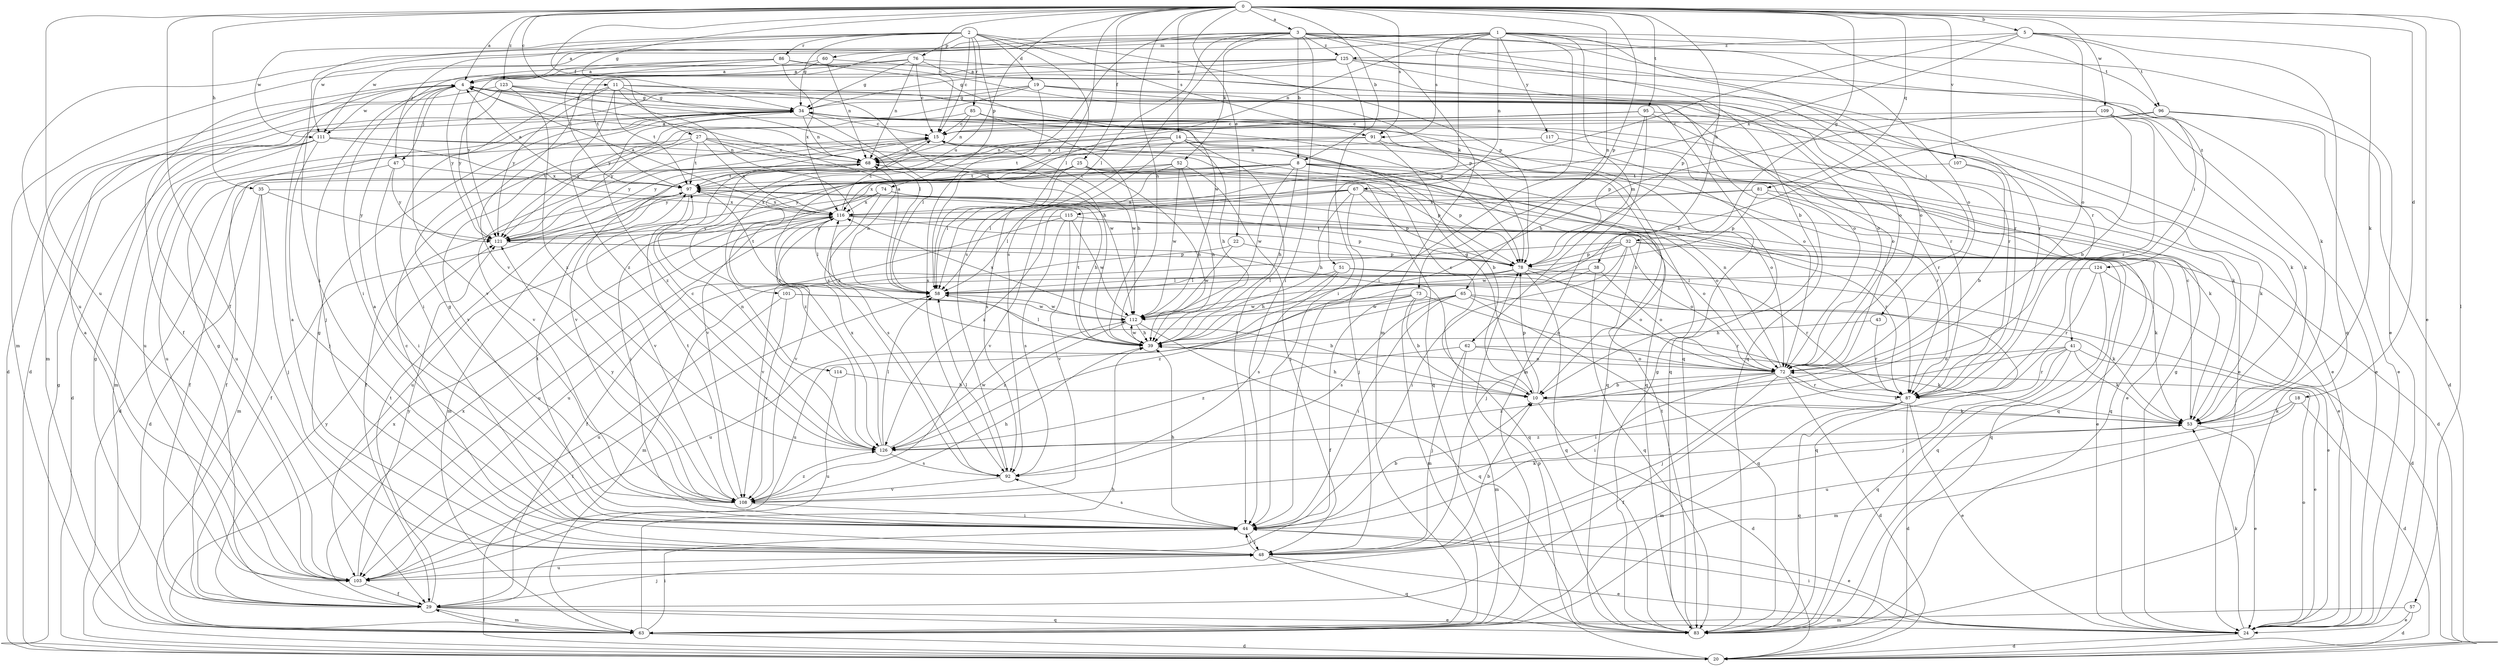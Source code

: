 strict digraph  {
0;
1;
2;
3;
4;
5;
8;
10;
11;
14;
15;
18;
19;
20;
22;
24;
25;
27;
29;
32;
34;
35;
38;
39;
41;
43;
44;
47;
48;
51;
52;
53;
57;
58;
60;
62;
63;
65;
67;
68;
72;
73;
74;
76;
78;
81;
83;
85;
86;
87;
91;
92;
95;
96;
97;
101;
103;
107;
108;
109;
111;
112;
114;
115;
116;
117;
121;
123;
124;
125;
126;
0 -> 3  [label=a];
0 -> 4  [label=a];
0 -> 5  [label=b];
0 -> 8  [label=b];
0 -> 11  [label=c];
0 -> 14  [label=c];
0 -> 15  [label=c];
0 -> 18  [label=d];
0 -> 22  [label=e];
0 -> 24  [label=e];
0 -> 25  [label=f];
0 -> 27  [label=f];
0 -> 29  [label=f];
0 -> 32  [label=g];
0 -> 34  [label=g];
0 -> 35  [label=h];
0 -> 38  [label=h];
0 -> 39  [label=h];
0 -> 57  [label=l];
0 -> 58  [label=l];
0 -> 65  [label=n];
0 -> 73  [label=p];
0 -> 81  [label=q];
0 -> 91  [label=s];
0 -> 95  [label=t];
0 -> 101  [label=u];
0 -> 103  [label=u];
0 -> 107  [label=v];
0 -> 109  [label=w];
0 -> 123  [label=z];
1 -> 41  [label=i];
1 -> 43  [label=i];
1 -> 44  [label=i];
1 -> 51  [label=k];
1 -> 60  [label=m];
1 -> 62  [label=m];
1 -> 67  [label=n];
1 -> 68  [label=n];
1 -> 72  [label=o];
1 -> 91  [label=s];
1 -> 96  [label=t];
1 -> 103  [label=u];
1 -> 108  [label=v];
1 -> 111  [label=w];
1 -> 117  [label=y];
2 -> 15  [label=c];
2 -> 19  [label=d];
2 -> 34  [label=g];
2 -> 44  [label=i];
2 -> 47  [label=j];
2 -> 58  [label=l];
2 -> 74  [label=p];
2 -> 76  [label=p];
2 -> 78  [label=p];
2 -> 85  [label=r];
2 -> 86  [label=r];
2 -> 91  [label=s];
2 -> 111  [label=w];
3 -> 4  [label=a];
3 -> 8  [label=b];
3 -> 10  [label=b];
3 -> 24  [label=e];
3 -> 44  [label=i];
3 -> 52  [label=k];
3 -> 58  [label=l];
3 -> 63  [label=m];
3 -> 87  [label=r];
3 -> 92  [label=s];
3 -> 111  [label=w];
3 -> 114  [label=x];
3 -> 124  [label=z];
3 -> 125  [label=z];
4 -> 34  [label=g];
4 -> 47  [label=j];
4 -> 48  [label=j];
4 -> 72  [label=o];
4 -> 83  [label=q];
4 -> 108  [label=v];
4 -> 111  [label=w];
4 -> 121  [label=y];
5 -> 53  [label=k];
5 -> 72  [label=o];
5 -> 83  [label=q];
5 -> 92  [label=s];
5 -> 96  [label=t];
5 -> 115  [label=x];
5 -> 125  [label=z];
8 -> 29  [label=f];
8 -> 39  [label=h];
8 -> 53  [label=k];
8 -> 72  [label=o];
8 -> 78  [label=p];
8 -> 87  [label=r];
8 -> 97  [label=t];
8 -> 108  [label=v];
8 -> 112  [label=w];
8 -> 121  [label=y];
10 -> 15  [label=c];
10 -> 20  [label=d];
10 -> 34  [label=g];
10 -> 39  [label=h];
10 -> 53  [label=k];
10 -> 78  [label=p];
11 -> 34  [label=g];
11 -> 39  [label=h];
11 -> 44  [label=i];
11 -> 78  [label=p];
11 -> 92  [label=s];
11 -> 97  [label=t];
11 -> 121  [label=y];
11 -> 126  [label=z];
14 -> 10  [label=b];
14 -> 39  [label=h];
14 -> 44  [label=i];
14 -> 53  [label=k];
14 -> 68  [label=n];
14 -> 92  [label=s];
14 -> 97  [label=t];
14 -> 121  [label=y];
15 -> 68  [label=n];
15 -> 108  [label=v];
15 -> 112  [label=w];
15 -> 121  [label=y];
18 -> 20  [label=d];
18 -> 53  [label=k];
18 -> 63  [label=m];
18 -> 103  [label=u];
19 -> 20  [label=d];
19 -> 34  [label=g];
19 -> 72  [label=o];
19 -> 83  [label=q];
19 -> 87  [label=r];
19 -> 92  [label=s];
19 -> 121  [label=y];
20 -> 34  [label=g];
20 -> 58  [label=l];
20 -> 78  [label=p];
22 -> 78  [label=p];
22 -> 108  [label=v];
22 -> 112  [label=w];
24 -> 20  [label=d];
24 -> 34  [label=g];
24 -> 44  [label=i];
24 -> 53  [label=k];
24 -> 72  [label=o];
25 -> 24  [label=e];
25 -> 39  [label=h];
25 -> 58  [label=l];
25 -> 87  [label=r];
25 -> 97  [label=t];
25 -> 121  [label=y];
25 -> 126  [label=z];
27 -> 68  [label=n];
27 -> 83  [label=q];
27 -> 97  [label=t];
27 -> 103  [label=u];
27 -> 108  [label=v];
27 -> 112  [label=w];
27 -> 116  [label=x];
29 -> 24  [label=e];
29 -> 34  [label=g];
29 -> 48  [label=j];
29 -> 63  [label=m];
29 -> 83  [label=q];
29 -> 97  [label=t];
29 -> 116  [label=x];
29 -> 121  [label=y];
32 -> 29  [label=f];
32 -> 44  [label=i];
32 -> 48  [label=j];
32 -> 53  [label=k];
32 -> 72  [label=o];
32 -> 78  [label=p];
32 -> 83  [label=q];
32 -> 112  [label=w];
34 -> 15  [label=c];
34 -> 24  [label=e];
34 -> 58  [label=l];
34 -> 68  [label=n];
34 -> 72  [label=o];
34 -> 103  [label=u];
34 -> 126  [label=z];
35 -> 20  [label=d];
35 -> 48  [label=j];
35 -> 63  [label=m];
35 -> 116  [label=x];
35 -> 121  [label=y];
38 -> 58  [label=l];
38 -> 72  [label=o];
38 -> 83  [label=q];
38 -> 126  [label=z];
39 -> 58  [label=l];
39 -> 72  [label=o];
39 -> 97  [label=t];
39 -> 112  [label=w];
39 -> 116  [label=x];
41 -> 24  [label=e];
41 -> 44  [label=i];
41 -> 48  [label=j];
41 -> 53  [label=k];
41 -> 72  [label=o];
41 -> 83  [label=q];
41 -> 87  [label=r];
43 -> 39  [label=h];
43 -> 87  [label=r];
44 -> 4  [label=a];
44 -> 10  [label=b];
44 -> 24  [label=e];
44 -> 39  [label=h];
44 -> 48  [label=j];
44 -> 92  [label=s];
44 -> 97  [label=t];
47 -> 29  [label=f];
47 -> 44  [label=i];
47 -> 97  [label=t];
47 -> 121  [label=y];
48 -> 4  [label=a];
48 -> 10  [label=b];
48 -> 15  [label=c];
48 -> 24  [label=e];
48 -> 34  [label=g];
48 -> 44  [label=i];
48 -> 83  [label=q];
48 -> 103  [label=u];
51 -> 24  [label=e];
51 -> 39  [label=h];
51 -> 58  [label=l];
51 -> 83  [label=q];
51 -> 92  [label=s];
52 -> 39  [label=h];
52 -> 48  [label=j];
52 -> 58  [label=l];
52 -> 97  [label=t];
52 -> 112  [label=w];
52 -> 116  [label=x];
53 -> 15  [label=c];
53 -> 24  [label=e];
53 -> 126  [label=z];
57 -> 20  [label=d];
57 -> 24  [label=e];
57 -> 63  [label=m];
58 -> 4  [label=a];
58 -> 68  [label=n];
58 -> 97  [label=t];
58 -> 112  [label=w];
60 -> 4  [label=a];
60 -> 68  [label=n];
60 -> 87  [label=r];
60 -> 121  [label=y];
62 -> 48  [label=j];
62 -> 53  [label=k];
62 -> 63  [label=m];
62 -> 72  [label=o];
62 -> 126  [label=z];
63 -> 20  [label=d];
63 -> 29  [label=f];
63 -> 39  [label=h];
63 -> 44  [label=i];
63 -> 116  [label=x];
65 -> 44  [label=i];
65 -> 53  [label=k];
65 -> 83  [label=q];
65 -> 87  [label=r];
65 -> 92  [label=s];
65 -> 103  [label=u];
65 -> 112  [label=w];
67 -> 20  [label=d];
67 -> 39  [label=h];
67 -> 48  [label=j];
67 -> 58  [label=l];
67 -> 78  [label=p];
67 -> 83  [label=q];
67 -> 108  [label=v];
67 -> 116  [label=x];
68 -> 4  [label=a];
68 -> 20  [label=d];
68 -> 29  [label=f];
68 -> 78  [label=p];
68 -> 97  [label=t];
72 -> 10  [label=b];
72 -> 20  [label=d];
72 -> 44  [label=i];
72 -> 48  [label=j];
72 -> 53  [label=k];
72 -> 68  [label=n];
72 -> 87  [label=r];
72 -> 126  [label=z];
73 -> 10  [label=b];
73 -> 29  [label=f];
73 -> 63  [label=m];
73 -> 72  [label=o];
73 -> 103  [label=u];
73 -> 112  [label=w];
74 -> 39  [label=h];
74 -> 44  [label=i];
74 -> 72  [label=o];
74 -> 92  [label=s];
74 -> 103  [label=u];
74 -> 116  [label=x];
76 -> 4  [label=a];
76 -> 15  [label=c];
76 -> 34  [label=g];
76 -> 63  [label=m];
76 -> 68  [label=n];
76 -> 72  [label=o];
76 -> 87  [label=r];
78 -> 58  [label=l];
78 -> 63  [label=m];
78 -> 72  [label=o];
78 -> 83  [label=q];
78 -> 87  [label=r];
78 -> 97  [label=t];
81 -> 24  [label=e];
81 -> 78  [label=p];
81 -> 83  [label=q];
81 -> 116  [label=x];
81 -> 126  [label=z];
83 -> 34  [label=g];
83 -> 97  [label=t];
85 -> 15  [label=c];
85 -> 24  [label=e];
85 -> 39  [label=h];
85 -> 68  [label=n];
85 -> 83  [label=q];
85 -> 121  [label=y];
86 -> 4  [label=a];
86 -> 44  [label=i];
86 -> 78  [label=p];
86 -> 97  [label=t];
86 -> 112  [label=w];
86 -> 116  [label=x];
87 -> 20  [label=d];
87 -> 24  [label=e];
87 -> 29  [label=f];
87 -> 63  [label=m];
87 -> 83  [label=q];
91 -> 10  [label=b];
91 -> 68  [label=n];
91 -> 83  [label=q];
91 -> 108  [label=v];
92 -> 58  [label=l];
92 -> 108  [label=v];
95 -> 15  [label=c];
95 -> 53  [label=k];
95 -> 63  [label=m];
95 -> 72  [label=o];
95 -> 78  [label=p];
95 -> 121  [label=y];
95 -> 126  [label=z];
96 -> 15  [label=c];
96 -> 20  [label=d];
96 -> 24  [label=e];
96 -> 39  [label=h];
97 -> 4  [label=a];
97 -> 29  [label=f];
97 -> 63  [label=m];
97 -> 108  [label=v];
97 -> 116  [label=x];
101 -> 10  [label=b];
101 -> 103  [label=u];
101 -> 108  [label=v];
101 -> 112  [label=w];
103 -> 4  [label=a];
103 -> 29  [label=f];
103 -> 34  [label=g];
103 -> 121  [label=y];
107 -> 10  [label=b];
107 -> 53  [label=k];
107 -> 97  [label=t];
108 -> 34  [label=g];
108 -> 39  [label=h];
108 -> 44  [label=i];
108 -> 53  [label=k];
108 -> 97  [label=t];
108 -> 121  [label=y];
108 -> 126  [label=z];
109 -> 10  [label=b];
109 -> 15  [label=c];
109 -> 24  [label=e];
109 -> 39  [label=h];
109 -> 53  [label=k];
109 -> 87  [label=r];
111 -> 20  [label=d];
111 -> 48  [label=j];
111 -> 63  [label=m];
111 -> 68  [label=n];
111 -> 83  [label=q];
111 -> 103  [label=u];
111 -> 116  [label=x];
112 -> 39  [label=h];
112 -> 83  [label=q];
112 -> 116  [label=x];
112 -> 126  [label=z];
114 -> 10  [label=b];
114 -> 103  [label=u];
115 -> 72  [label=o];
115 -> 92  [label=s];
115 -> 103  [label=u];
115 -> 108  [label=v];
115 -> 112  [label=w];
115 -> 121  [label=y];
116 -> 4  [label=a];
116 -> 15  [label=c];
116 -> 24  [label=e];
116 -> 58  [label=l];
116 -> 78  [label=p];
116 -> 87  [label=r];
116 -> 103  [label=u];
116 -> 108  [label=v];
116 -> 121  [label=y];
117 -> 68  [label=n];
117 -> 87  [label=r];
121 -> 78  [label=p];
121 -> 83  [label=q];
123 -> 20  [label=d];
123 -> 34  [label=g];
123 -> 58  [label=l];
123 -> 63  [label=m];
123 -> 87  [label=r];
123 -> 121  [label=y];
123 -> 126  [label=z];
124 -> 20  [label=d];
124 -> 58  [label=l];
124 -> 83  [label=q];
124 -> 87  [label=r];
125 -> 4  [label=a];
125 -> 29  [label=f];
125 -> 34  [label=g];
125 -> 44  [label=i];
125 -> 53  [label=k];
125 -> 72  [label=o];
125 -> 78  [label=p];
125 -> 97  [label=t];
126 -> 15  [label=c];
126 -> 58  [label=l];
126 -> 68  [label=n];
126 -> 92  [label=s];
126 -> 112  [label=w];
126 -> 116  [label=x];
}
